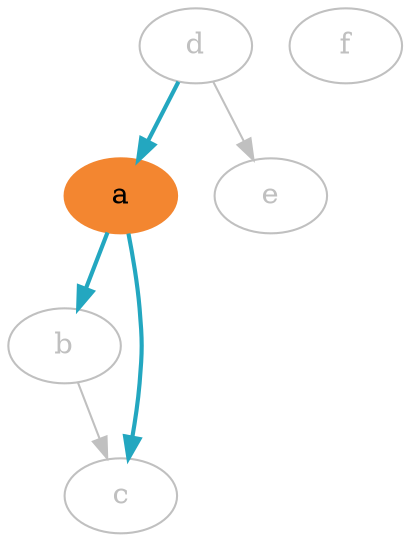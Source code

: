digraph G {
  node [color="grey",fontcolor="grey"]
  edge [color="grey"]
	a -> b [style=bold,color="#23A7C0"];
  b -> c;
	a -> c [style=bold,color="#23A7C0"];
	d -> a [style=bold,color="#23A7C0"];
	d -> e;
  a [fontcolor="black",style=filled,color="#F38630"];
  f;
}

